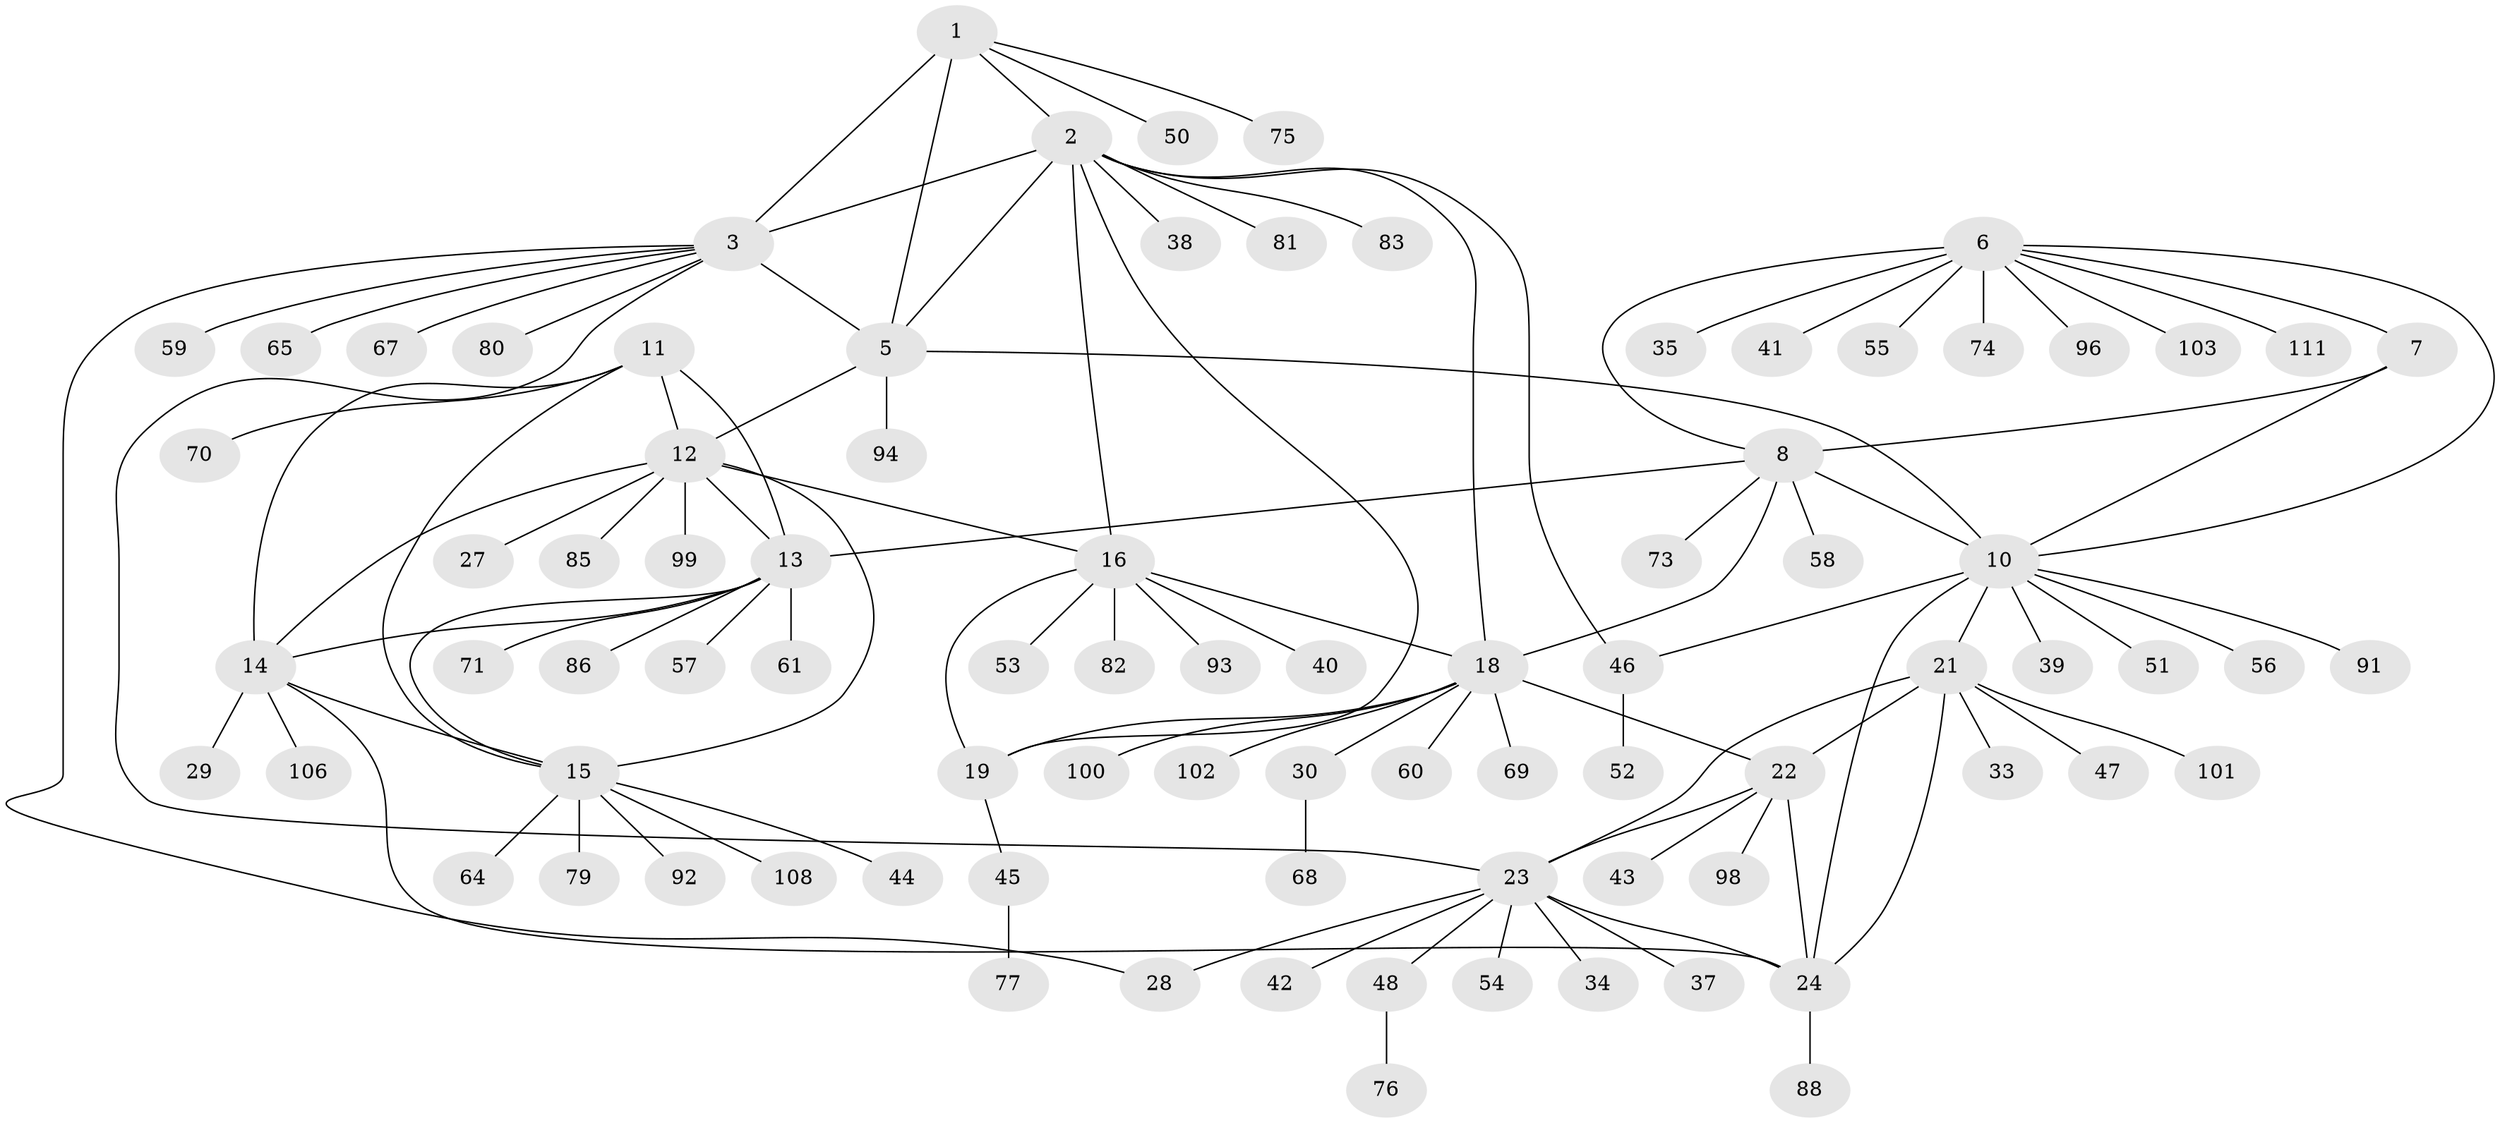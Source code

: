 // original degree distribution, {7: 0.036036036036036036, 8: 0.06306306306306306, 6: 0.02702702702702703, 11: 0.02702702702702703, 4: 0.02702702702702703, 5: 0.018018018018018018, 9: 0.02702702702702703, 10: 0.009009009009009009, 3: 0.02702702702702703, 1: 0.6216216216216216, 2: 0.11711711711711711}
// Generated by graph-tools (version 1.1) at 2025/11/02/27/25 16:11:33]
// undirected, 85 vertices, 111 edges
graph export_dot {
graph [start="1"]
  node [color=gray90,style=filled];
  1 [super="+109"];
  2 [super="+17"];
  3 [super="+4"];
  5 [super="+63"];
  6 [super="+95"];
  7;
  8 [super="+9"];
  10 [super="+26"];
  11;
  12 [super="+84"];
  13 [super="+36"];
  14 [super="+31"];
  15 [super="+104"];
  16 [super="+32"];
  18 [super="+20"];
  19 [super="+107"];
  21 [super="+66"];
  22 [super="+62"];
  23 [super="+25"];
  24 [super="+49"];
  27;
  28;
  29;
  30;
  33;
  34;
  35 [super="+110"];
  37;
  38;
  39 [super="+90"];
  40;
  41;
  42 [super="+89"];
  43;
  44;
  45 [super="+78"];
  46 [super="+72"];
  47;
  48;
  50;
  51;
  52;
  53;
  54;
  55;
  56;
  57;
  58;
  59 [super="+105"];
  60;
  61;
  64;
  65;
  67;
  68;
  69;
  70;
  71;
  73;
  74;
  75;
  76;
  77 [super="+97"];
  79;
  80;
  81;
  82 [super="+87"];
  83;
  85;
  86;
  88;
  91;
  92;
  93;
  94;
  96;
  98;
  99;
  100;
  101;
  102;
  103;
  106;
  108;
  111;
  1 -- 2;
  1 -- 3 [weight=2];
  1 -- 5;
  1 -- 50;
  1 -- 75;
  2 -- 3 [weight=2];
  2 -- 5;
  2 -- 38;
  2 -- 46;
  2 -- 81;
  2 -- 16;
  2 -- 83;
  2 -- 18 [weight=2];
  2 -- 19;
  3 -- 5 [weight=2];
  3 -- 23;
  3 -- 65;
  3 -- 67;
  3 -- 80;
  3 -- 59;
  3 -- 28;
  5 -- 10;
  5 -- 12;
  5 -- 94;
  6 -- 7;
  6 -- 8 [weight=2];
  6 -- 10;
  6 -- 35;
  6 -- 41;
  6 -- 55;
  6 -- 74;
  6 -- 96;
  6 -- 111;
  6 -- 103;
  7 -- 8 [weight=2];
  7 -- 10;
  8 -- 10 [weight=2];
  8 -- 13;
  8 -- 58;
  8 -- 73;
  8 -- 18;
  10 -- 24;
  10 -- 46;
  10 -- 51;
  10 -- 91;
  10 -- 21;
  10 -- 56;
  10 -- 39;
  11 -- 12;
  11 -- 13;
  11 -- 14;
  11 -- 15;
  11 -- 70;
  12 -- 13;
  12 -- 14;
  12 -- 15;
  12 -- 16;
  12 -- 27;
  12 -- 85;
  12 -- 99;
  13 -- 14;
  13 -- 15;
  13 -- 61;
  13 -- 71;
  13 -- 86;
  13 -- 57;
  14 -- 15;
  14 -- 24;
  14 -- 29;
  14 -- 106;
  15 -- 44;
  15 -- 64;
  15 -- 79;
  15 -- 92;
  15 -- 108;
  16 -- 18 [weight=2];
  16 -- 19;
  16 -- 53;
  16 -- 82;
  16 -- 93;
  16 -- 40;
  18 -- 19 [weight=2];
  18 -- 30;
  18 -- 100;
  18 -- 69;
  18 -- 102;
  18 -- 22;
  18 -- 60;
  19 -- 45;
  21 -- 22;
  21 -- 23 [weight=2];
  21 -- 24;
  21 -- 33;
  21 -- 47;
  21 -- 101;
  22 -- 23 [weight=2];
  22 -- 24;
  22 -- 43;
  22 -- 98;
  23 -- 24 [weight=2];
  23 -- 28;
  23 -- 34;
  23 -- 37;
  23 -- 42;
  23 -- 48;
  23 -- 54;
  24 -- 88;
  30 -- 68;
  45 -- 77;
  46 -- 52;
  48 -- 76;
}
